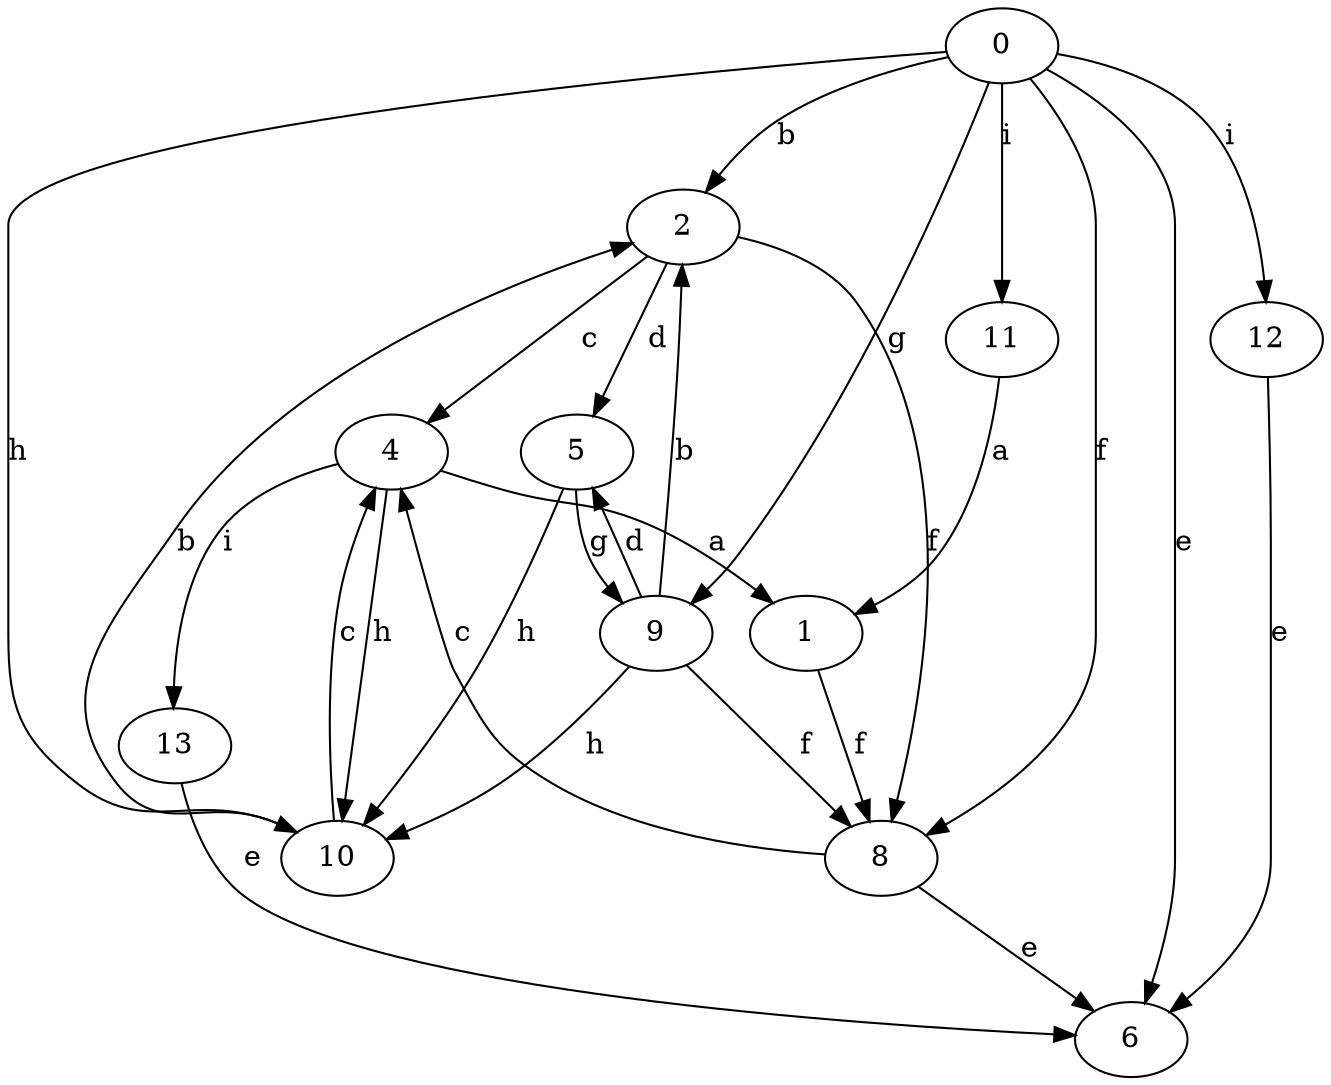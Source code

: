 strict digraph  {
0;
1;
2;
4;
5;
6;
8;
9;
10;
11;
12;
13;
0 -> 2  [label=b];
0 -> 6  [label=e];
0 -> 8  [label=f];
0 -> 9  [label=g];
0 -> 10  [label=h];
0 -> 11  [label=i];
0 -> 12  [label=i];
1 -> 8  [label=f];
2 -> 4  [label=c];
2 -> 5  [label=d];
2 -> 8  [label=f];
4 -> 1  [label=a];
4 -> 10  [label=h];
4 -> 13  [label=i];
5 -> 9  [label=g];
5 -> 10  [label=h];
8 -> 4  [label=c];
8 -> 6  [label=e];
9 -> 2  [label=b];
9 -> 5  [label=d];
9 -> 8  [label=f];
9 -> 10  [label=h];
10 -> 2  [label=b];
10 -> 4  [label=c];
11 -> 1  [label=a];
12 -> 6  [label=e];
13 -> 6  [label=e];
}
